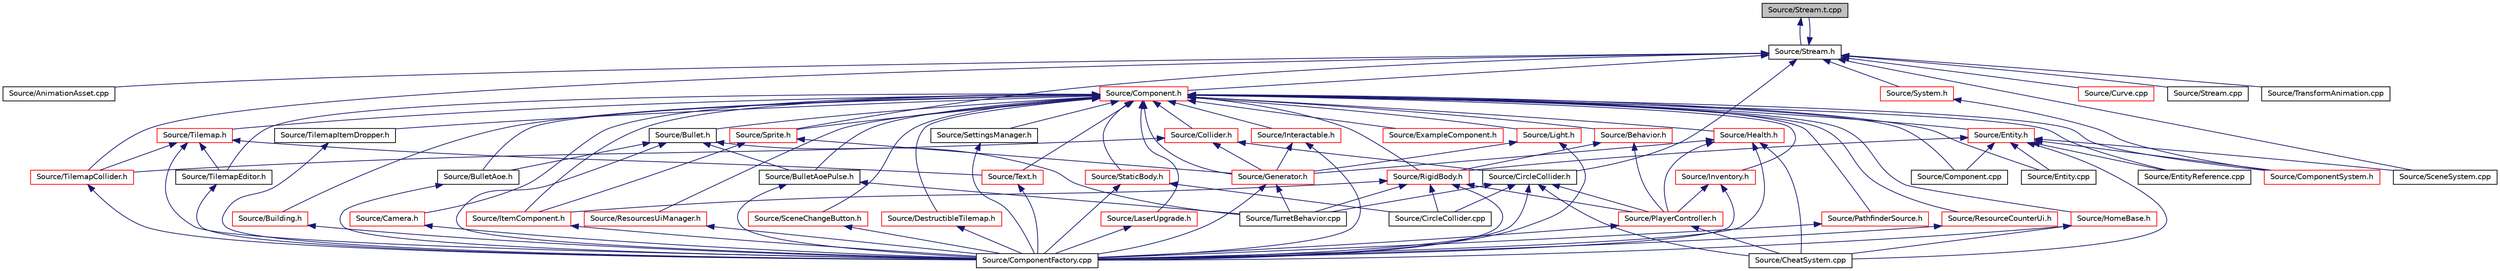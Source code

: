 digraph "Source/Stream.t.cpp"
{
 // LATEX_PDF_SIZE
  edge [fontname="Helvetica",fontsize="10",labelfontname="Helvetica",labelfontsize="10"];
  node [fontname="Helvetica",fontsize="10",shape=record];
  Node1 [label="Source/Stream.t.cpp",height=0.2,width=0.4,color="black", fillcolor="grey75", style="filled", fontcolor="black",tooltip="JSON File reading/writing."];
  Node1 -> Node2 [dir="back",color="midnightblue",fontsize="10",style="solid"];
  Node2 [label="Source/Stream.h",height=0.2,width=0.4,color="black", fillcolor="white", style="filled",URL="$Stream_8h.html",tooltip="JSON File reading/writing."];
  Node2 -> Node3 [dir="back",color="midnightblue",fontsize="10",style="solid"];
  Node3 [label="Source/AnimationAsset.cpp",height=0.2,width=0.4,color="black", fillcolor="white", style="filled",URL="$AnimationAsset_8cpp.html",tooltip="Asset that contains information about a spritesheet animation."];
  Node2 -> Node4 [dir="back",color="midnightblue",fontsize="10",style="solid"];
  Node4 [label="Source/CircleCollider.h",height=0.2,width=0.4,color="black", fillcolor="white", style="filled",URL="$CircleCollider_8h.html",tooltip="Circle-shaped collider."];
  Node4 -> Node5 [dir="back",color="midnightblue",fontsize="10",style="solid"];
  Node5 [label="Source/CheatSystem.cpp",height=0.2,width=0.4,color="black", fillcolor="white", style="filled",URL="$CheatSystem_8cpp.html",tooltip="CheatSystem Class definition."];
  Node4 -> Node6 [dir="back",color="midnightblue",fontsize="10",style="solid"];
  Node6 [label="Source/CircleCollider.cpp",height=0.2,width=0.4,color="black", fillcolor="white", style="filled",URL="$CircleCollider_8cpp.html",tooltip="Circle-shaped collider."];
  Node4 -> Node7 [dir="back",color="midnightblue",fontsize="10",style="solid"];
  Node7 [label="Source/ComponentFactory.cpp",height=0.2,width=0.4,color="black", fillcolor="white", style="filled",URL="$ComponentFactory_8cpp.html",tooltip="Definitions for the component factory class."];
  Node4 -> Node8 [dir="back",color="midnightblue",fontsize="10",style="solid"];
  Node8 [label="Source/PlayerController.h",height=0.2,width=0.4,color="red", fillcolor="white", style="filled",URL="$PlayerController_8h.html",tooltip="PlayerController Behaviour Class."];
  Node8 -> Node5 [dir="back",color="midnightblue",fontsize="10",style="solid"];
  Node8 -> Node7 [dir="back",color="midnightblue",fontsize="10",style="solid"];
  Node4 -> Node11 [dir="back",color="midnightblue",fontsize="10",style="solid"];
  Node11 [label="Source/TurretBehavior.cpp",height=0.2,width=0.4,color="black", fillcolor="white", style="filled",URL="$TurretBehavior_8cpp.html",tooltip="Behavior Compenent for Basic Turret"];
  Node2 -> Node12 [dir="back",color="midnightblue",fontsize="10",style="solid"];
  Node12 [label="Source/Component.h",height=0.2,width=0.4,color="red", fillcolor="white", style="filled",URL="$Component_8h.html",tooltip="Virtual component header."];
  Node12 -> Node13 [dir="back",color="midnightblue",fontsize="10",style="solid"];
  Node13 [label="Source/Behavior.h",height=0.2,width=0.4,color="red", fillcolor="white", style="filled",URL="$Behavior_8h.html",tooltip="Virtual behavior component header."];
  Node13 -> Node8 [dir="back",color="midnightblue",fontsize="10",style="solid"];
  Node13 -> Node64 [dir="back",color="midnightblue",fontsize="10",style="solid"];
  Node64 [label="Source/RigidBody.h",height=0.2,width=0.4,color="red", fillcolor="white", style="filled",URL="$RigidBody_8h_source.html",tooltip=" "];
  Node64 -> Node6 [dir="back",color="midnightblue",fontsize="10",style="solid"];
  Node64 -> Node7 [dir="back",color="midnightblue",fontsize="10",style="solid"];
  Node64 -> Node78 [dir="back",color="midnightblue",fontsize="10",style="solid"];
  Node78 [label="Source/ItemComponent.h",height=0.2,width=0.4,color="red", fillcolor="white", style="filled",URL="$ItemComponent_8h.html",tooltip="Item in the world that can be picked up."];
  Node78 -> Node7 [dir="back",color="midnightblue",fontsize="10",style="solid"];
  Node64 -> Node8 [dir="back",color="midnightblue",fontsize="10",style="solid"];
  Node64 -> Node11 [dir="back",color="midnightblue",fontsize="10",style="solid"];
  Node12 -> Node83 [dir="back",color="midnightblue",fontsize="10",style="solid"];
  Node83 [label="Source/Building.h",height=0.2,width=0.4,color="red", fillcolor="white", style="filled",URL="$Building_8h.html",tooltip="Building Component Class."];
  Node83 -> Node7 [dir="back",color="midnightblue",fontsize="10",style="solid"];
  Node12 -> Node84 [dir="back",color="midnightblue",fontsize="10",style="solid"];
  Node84 [label="Source/Bullet.h",height=0.2,width=0.4,color="black", fillcolor="white", style="filled",URL="$Bullet_8h_source.html",tooltip=" "];
  Node84 -> Node85 [dir="back",color="midnightblue",fontsize="10",style="solid"];
  Node85 [label="Source/BulletAoe.h",height=0.2,width=0.4,color="black", fillcolor="white", style="filled",URL="$BulletAoe_8h_source.html",tooltip=" "];
  Node85 -> Node7 [dir="back",color="midnightblue",fontsize="10",style="solid"];
  Node84 -> Node86 [dir="back",color="midnightblue",fontsize="10",style="solid"];
  Node86 [label="Source/BulletAoePulse.h",height=0.2,width=0.4,color="black", fillcolor="white", style="filled",URL="$BulletAoePulse_8h_source.html",tooltip=" "];
  Node86 -> Node7 [dir="back",color="midnightblue",fontsize="10",style="solid"];
  Node86 -> Node11 [dir="back",color="midnightblue",fontsize="10",style="solid"];
  Node84 -> Node7 [dir="back",color="midnightblue",fontsize="10",style="solid"];
  Node84 -> Node11 [dir="back",color="midnightblue",fontsize="10",style="solid"];
  Node12 -> Node85 [dir="back",color="midnightblue",fontsize="10",style="solid"];
  Node12 -> Node86 [dir="back",color="midnightblue",fontsize="10",style="solid"];
  Node12 -> Node87 [dir="back",color="midnightblue",fontsize="10",style="solid"];
  Node87 [label="Source/Camera.h",height=0.2,width=0.4,color="red", fillcolor="white", style="filled",URL="$Camera_8h.html",tooltip="Camera component for rendering."];
  Node87 -> Node7 [dir="back",color="midnightblue",fontsize="10",style="solid"];
  Node12 -> Node98 [dir="back",color="midnightblue",fontsize="10",style="solid"];
  Node98 [label="Source/Collider.h",height=0.2,width=0.4,color="red", fillcolor="white", style="filled",URL="$Collider_8h.html",tooltip="Base component for detecting collisions."];
  Node98 -> Node4 [dir="back",color="midnightblue",fontsize="10",style="solid"];
  Node98 -> Node25 [dir="back",color="midnightblue",fontsize="10",style="solid"];
  Node25 [label="Source/Generator.h",height=0.2,width=0.4,color="red", fillcolor="white", style="filled",URL="$Generator_8h_source.html",tooltip=" "];
  Node25 -> Node7 [dir="back",color="midnightblue",fontsize="10",style="solid"];
  Node25 -> Node11 [dir="back",color="midnightblue",fontsize="10",style="solid"];
  Node98 -> Node99 [dir="back",color="midnightblue",fontsize="10",style="solid"];
  Node99 [label="Source/TilemapCollider.h",height=0.2,width=0.4,color="red", fillcolor="white", style="filled",URL="$TilemapCollider_8h.html",tooltip="tilemap collider"];
  Node99 -> Node7 [dir="back",color="midnightblue",fontsize="10",style="solid"];
  Node12 -> Node100 [dir="back",color="midnightblue",fontsize="10",style="solid"];
  Node100 [label="Source/Component.cpp",height=0.2,width=0.4,color="black", fillcolor="white", style="filled",URL="$Component_8cpp.html",tooltip="Virtual component header."];
  Node12 -> Node101 [dir="back",color="midnightblue",fontsize="10",style="solid"];
  Node101 [label="Source/ComponentSystem.h",height=0.2,width=0.4,color="red", fillcolor="white", style="filled",URL="$ComponentSystem_8h.html",tooltip="System that keeps track of a specific kind of Component."];
  Node12 -> Node109 [dir="back",color="midnightblue",fontsize="10",style="solid"];
  Node109 [label="Source/DestructibleTilemap.h",height=0.2,width=0.4,color="red", fillcolor="white", style="filled",URL="$DestructibleTilemap_8h.html",tooltip="Component responsible for handling the breaking of tiles with varrying strengths."];
  Node109 -> Node7 [dir="back",color="midnightblue",fontsize="10",style="solid"];
  Node12 -> Node105 [dir="back",color="midnightblue",fontsize="10",style="solid"];
  Node105 [label="Source/Entity.cpp",height=0.2,width=0.4,color="black", fillcolor="white", style="filled",URL="$Entity_8cpp.html",tooltip="Function definitions for the Entity class."];
  Node12 -> Node110 [dir="back",color="midnightblue",fontsize="10",style="solid"];
  Node110 [label="Source/Entity.h",height=0.2,width=0.4,color="red", fillcolor="white", style="filled",URL="$Entity_8h.html",tooltip="Entity class which holds Components."];
  Node110 -> Node5 [dir="back",color="midnightblue",fontsize="10",style="solid"];
  Node110 -> Node100 [dir="back",color="midnightblue",fontsize="10",style="solid"];
  Node110 -> Node101 [dir="back",color="midnightblue",fontsize="10",style="solid"];
  Node110 -> Node105 [dir="back",color="midnightblue",fontsize="10",style="solid"];
  Node110 -> Node139 [dir="back",color="midnightblue",fontsize="10",style="solid"];
  Node139 [label="Source/EntityReference.cpp",height=0.2,width=0.4,color="black", fillcolor="white", style="filled",URL="$EntityReference_8cpp.html",tooltip="a reference to an Entity in the scene"];
  Node110 -> Node64 [dir="back",color="midnightblue",fontsize="10",style="solid"];
  Node110 -> Node136 [dir="back",color="midnightblue",fontsize="10",style="solid"];
  Node136 [label="Source/SceneSystem.cpp",height=0.2,width=0.4,color="black", fillcolor="white", style="filled",URL="$SceneSystem_8cpp.html",tooltip="handles the process of resetting and changing scenes"];
  Node12 -> Node139 [dir="back",color="midnightblue",fontsize="10",style="solid"];
  Node12 -> Node146 [dir="back",color="midnightblue",fontsize="10",style="solid"];
  Node146 [label="Source/ExampleComponent.h",height=0.2,width=0.4,color="red", fillcolor="white", style="filled",URL="$ExampleComponent_8h.html",tooltip="DESCRIPTION HERE."];
  Node12 -> Node25 [dir="back",color="midnightblue",fontsize="10",style="solid"];
  Node12 -> Node148 [dir="back",color="midnightblue",fontsize="10",style="solid"];
  Node148 [label="Source/Health.h",height=0.2,width=0.4,color="red", fillcolor="white", style="filled",URL="$Health_8h_source.html",tooltip=" "];
  Node148 -> Node5 [dir="back",color="midnightblue",fontsize="10",style="solid"];
  Node148 -> Node7 [dir="back",color="midnightblue",fontsize="10",style="solid"];
  Node148 -> Node25 [dir="back",color="midnightblue",fontsize="10",style="solid"];
  Node148 -> Node8 [dir="back",color="midnightblue",fontsize="10",style="solid"];
  Node12 -> Node149 [dir="back",color="midnightblue",fontsize="10",style="solid"];
  Node149 [label="Source/HomeBase.h",height=0.2,width=0.4,color="red", fillcolor="white", style="filled",URL="$HomeBase_8h_source.html",tooltip=" "];
  Node149 -> Node5 [dir="back",color="midnightblue",fontsize="10",style="solid"];
  Node149 -> Node7 [dir="back",color="midnightblue",fontsize="10",style="solid"];
  Node12 -> Node150 [dir="back",color="midnightblue",fontsize="10",style="solid"];
  Node150 [label="Source/Interactable.h",height=0.2,width=0.4,color="red", fillcolor="white", style="filled",URL="$Interactable_8h.html",tooltip="Component which can be interacted with by pressing a button when nearby."];
  Node150 -> Node7 [dir="back",color="midnightblue",fontsize="10",style="solid"];
  Node150 -> Node25 [dir="back",color="midnightblue",fontsize="10",style="solid"];
  Node12 -> Node151 [dir="back",color="midnightblue",fontsize="10",style="solid"];
  Node151 [label="Source/Inventory.h",height=0.2,width=0.4,color="red", fillcolor="white", style="filled",URL="$Inventory_8h.html",tooltip="Inventory component that stores items."];
  Node151 -> Node7 [dir="back",color="midnightblue",fontsize="10",style="solid"];
  Node151 -> Node8 [dir="back",color="midnightblue",fontsize="10",style="solid"];
  Node12 -> Node78 [dir="back",color="midnightblue",fontsize="10",style="solid"];
  Node12 -> Node152 [dir="back",color="midnightblue",fontsize="10",style="solid"];
  Node152 [label="Source/LaserUpgrade.h",height=0.2,width=0.4,color="red", fillcolor="white", style="filled",URL="$LaserUpgrade_8h.html",tooltip="collectable upgrade to the player's MiningLaser"];
  Node152 -> Node7 [dir="back",color="midnightblue",fontsize="10",style="solid"];
  Node12 -> Node153 [dir="back",color="midnightblue",fontsize="10",style="solid"];
  Node153 [label="Source/Light.h",height=0.2,width=0.4,color="red", fillcolor="white", style="filled",URL="$Light_8h.html",tooltip="Light source component. It shines."];
  Node153 -> Node7 [dir="back",color="midnightblue",fontsize="10",style="solid"];
  Node153 -> Node25 [dir="back",color="midnightblue",fontsize="10",style="solid"];
  Node12 -> Node154 [dir="back",color="midnightblue",fontsize="10",style="solid"];
  Node154 [label="Source/PathfinderSource.h",height=0.2,width=0.4,color="red", fillcolor="white", style="filled",URL="$PathfinderSource_8h.html",tooltip="Defines parent entity as the map for pathfinding."];
  Node154 -> Node7 [dir="back",color="midnightblue",fontsize="10",style="solid"];
  Node12 -> Node155 [dir="back",color="midnightblue",fontsize="10",style="solid"];
  Node155 [label="Source/ResourceCounterUi.h",height=0.2,width=0.4,color="red", fillcolor="white", style="filled",URL="$ResourceCounterUi_8h.html",tooltip="Ui Component that displays a resource sprite and a count."];
  Node155 -> Node7 [dir="back",color="midnightblue",fontsize="10",style="solid"];
  Node12 -> Node115 [dir="back",color="midnightblue",fontsize="10",style="solid"];
  Node115 [label="Source/ResourcesUiManager.h",height=0.2,width=0.4,color="red", fillcolor="white", style="filled",URL="$ResourcesUiManager_8h.html",tooltip="Component that manages the UI for displaying what resources a player currently has."];
  Node115 -> Node7 [dir="back",color="midnightblue",fontsize="10",style="solid"];
  Node12 -> Node64 [dir="back",color="midnightblue",fontsize="10",style="solid"];
  Node12 -> Node156 [dir="back",color="midnightblue",fontsize="10",style="solid"];
  Node156 [label="Source/SceneChangeButton.h",height=0.2,width=0.4,color="red", fillcolor="white", style="filled",URL="$SceneChangeButton_8h.html",tooltip="Component that changes the scene when clicked."];
  Node156 -> Node7 [dir="back",color="midnightblue",fontsize="10",style="solid"];
  Node12 -> Node116 [dir="back",color="midnightblue",fontsize="10",style="solid"];
  Node116 [label="Source/SettingsManager.h",height=0.2,width=0.4,color="black", fillcolor="white", style="filled",URL="$SettingsManager_8h.html",tooltip="Settings Manager Class."];
  Node116 -> Node7 [dir="back",color="midnightblue",fontsize="10",style="solid"];
  Node12 -> Node117 [dir="back",color="midnightblue",fontsize="10",style="solid"];
  Node117 [label="Source/Sprite.h",height=0.2,width=0.4,color="red", fillcolor="white", style="filled",URL="$Sprite_8h_source.html",tooltip=" "];
  Node117 -> Node25 [dir="back",color="midnightblue",fontsize="10",style="solid"];
  Node117 -> Node78 [dir="back",color="midnightblue",fontsize="10",style="solid"];
  Node12 -> Node157 [dir="back",color="midnightblue",fontsize="10",style="solid"];
  Node157 [label="Source/StaticBody.h",height=0.2,width=0.4,color="red", fillcolor="white", style="filled",URL="$StaticBody_8h.html",tooltip="pysics body which can be collided with and does not move"];
  Node157 -> Node6 [dir="back",color="midnightblue",fontsize="10",style="solid"];
  Node157 -> Node7 [dir="back",color="midnightblue",fontsize="10",style="solid"];
  Node12 -> Node143 [dir="back",color="midnightblue",fontsize="10",style="solid"];
  Node143 [label="Source/Text.h",height=0.2,width=0.4,color="red", fillcolor="white", style="filled",URL="$Text_8h.html",tooltip="Component that makes use of Tilemap to draw text."];
  Node143 -> Node7 [dir="back",color="midnightblue",fontsize="10",style="solid"];
  Node12 -> Node142 [dir="back",color="midnightblue",fontsize="10",style="solid"];
  Node142 [label="Source/Tilemap.h",height=0.2,width=0.4,color="red", fillcolor="white", style="filled",URL="$Tilemap_8h.html",tooltip="Tilemap component - loads and manages a tilemap array."];
  Node142 -> Node7 [dir="back",color="midnightblue",fontsize="10",style="solid"];
  Node142 -> Node143 [dir="back",color="midnightblue",fontsize="10",style="solid"];
  Node142 -> Node99 [dir="back",color="midnightblue",fontsize="10",style="solid"];
  Node142 -> Node124 [dir="back",color="midnightblue",fontsize="10",style="solid"];
  Node124 [label="Source/TilemapEditor.h",height=0.2,width=0.4,color="black", fillcolor="white", style="filled",URL="$TilemapEditor_8h.html",tooltip="Component that allows direct editing of a Tilemap."];
  Node124 -> Node7 [dir="back",color="midnightblue",fontsize="10",style="solid"];
  Node12 -> Node124 [dir="back",color="midnightblue",fontsize="10",style="solid"];
  Node12 -> Node125 [dir="back",color="midnightblue",fontsize="10",style="solid"];
  Node125 [label="Source/TilemapItemDropper.h",height=0.2,width=0.4,color="black", fillcolor="white", style="filled",URL="$TilemapItemDropper_8h.html",tooltip="Drops an item whenever a tile is broken."];
  Node125 -> Node7 [dir="back",color="midnightblue",fontsize="10",style="solid"];
  Node2 -> Node167 [dir="back",color="midnightblue",fontsize="10",style="solid"];
  Node167 [label="Source/Curve.cpp",height=0.2,width=0.4,color="red", fillcolor="white", style="filled",URL="$Curve_8cpp.html",tooltip="class for interpolating between sequences of values"];
  Node2 -> Node136 [dir="back",color="midnightblue",fontsize="10",style="solid"];
  Node2 -> Node117 [dir="back",color="midnightblue",fontsize="10",style="solid"];
  Node2 -> Node171 [dir="back",color="midnightblue",fontsize="10",style="solid"];
  Node171 [label="Source/Stream.cpp",height=0.2,width=0.4,color="black", fillcolor="white", style="filled",URL="$Stream_8cpp.html",tooltip="JSON File reading/writing."];
  Node2 -> Node1 [dir="back",color="midnightblue",fontsize="10",style="solid"];
  Node2 -> Node172 [dir="back",color="midnightblue",fontsize="10",style="solid"];
  Node172 [label="Source/System.h",height=0.2,width=0.4,color="red", fillcolor="white", style="filled",URL="$System_8h.html",tooltip="Base class for all Systems."];
  Node172 -> Node101 [dir="back",color="midnightblue",fontsize="10",style="solid"];
  Node2 -> Node99 [dir="back",color="midnightblue",fontsize="10",style="solid"];
  Node2 -> Node170 [dir="back",color="midnightblue",fontsize="10",style="solid"];
  Node170 [label="Source/TransformAnimation.cpp",height=0.2,width=0.4,color="black", fillcolor="white", style="filled",URL="$TransformAnimation_8cpp.html",tooltip="Asset that animates a Transform with Curves."];
}
